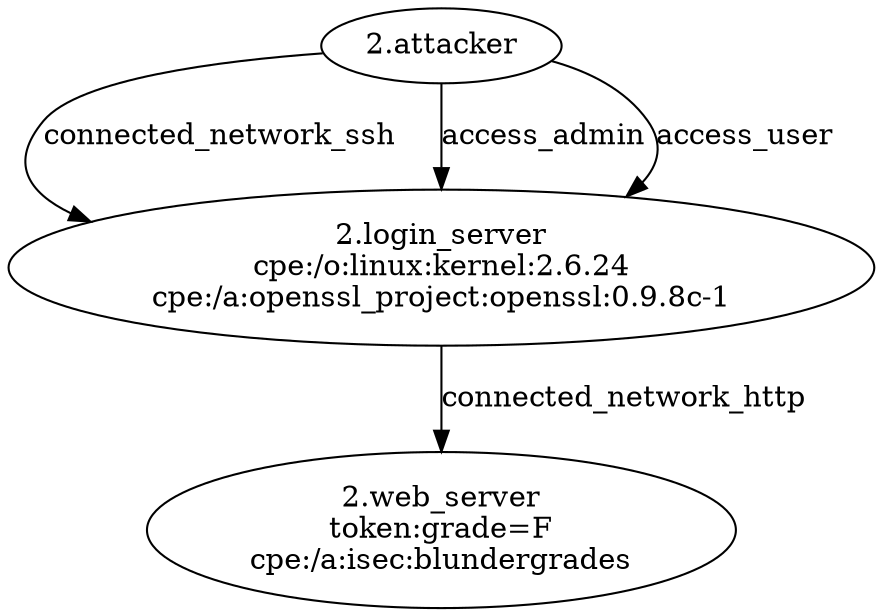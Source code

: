 digraph G {
attacker [label="2.attacker"];
web_server [label="2.web_server\ntoken:grade=F\ncpe:/a:isec:blundergrades"];
login_server [label="2.login_server\ncpe:/o:linux:kernel:2.6.24\ncpe:/a:openssl_project:openssl:0.9.8c-1"];
attacker -> login_server  [key=0, label=connected_network_ssh];
attacker -> login_server  [key=1, label=access_admin];
attacker -> login_server  [key=2, label=access_user];
login_server -> web_server  [key=0, label=connected_network_http];
}
